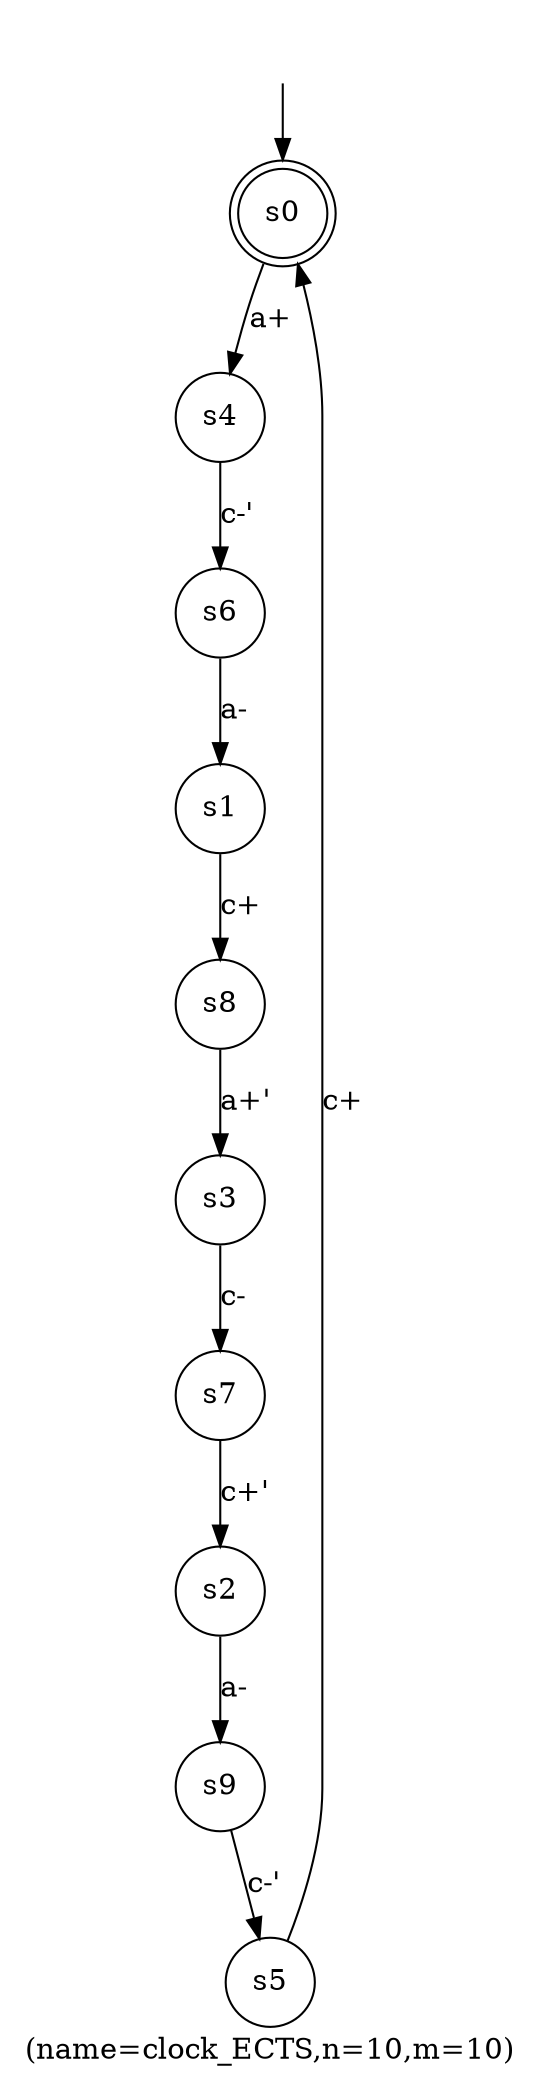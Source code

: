digraph clock_ECTS{
	label="(name=clock_ECTS,n=10,m=10)";
	_nil [style = "invis"];
	node [shape = doublecircle]; s0;
	node [shape = circle];
	_nil -> s0;
	s1->s8[label="c+"];
	s5->s0[label="c+"];
	s3->s7[label="c-"];
	s6->s1[label="a-"];
	s2->s9[label="a-"];
	s0->s4[label="a+"];
	s7->s2[label="c+'"];
	s9->s5[label="c-'"];
	s4->s6[label="c-'"];
	s8->s3[label="a+'"];
}
